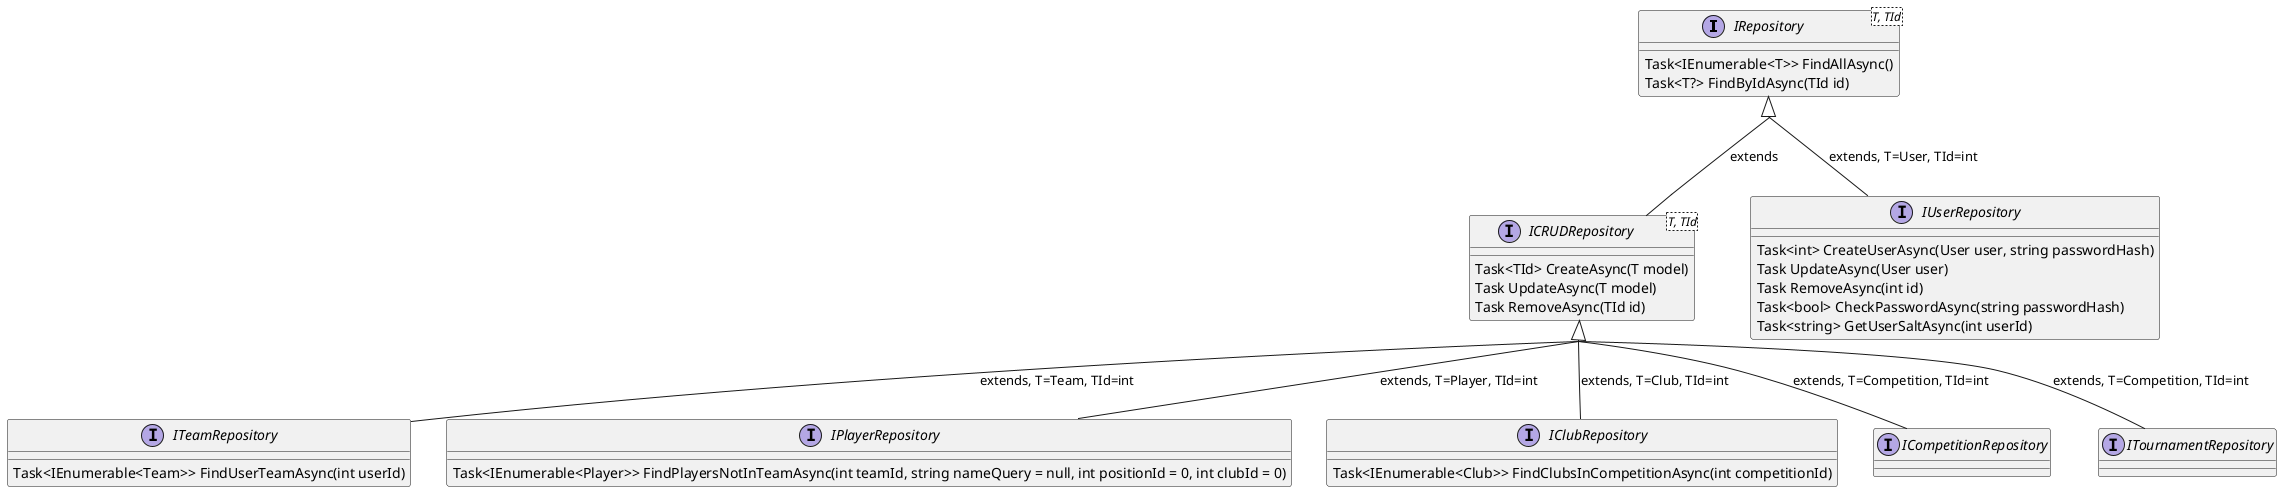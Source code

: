 @startuml Repositories
skinparam groupInheritance 2

interface IRepository<T, TId> {
    Task<IEnumerable<T>> FindAllAsync()
    Task<T?> FindByIdAsync(TId id)
}

interface ICRUDRepository<T, TId> {
    Task<TId> CreateAsync(T model)
    Task UpdateAsync(T model)
    Task RemoveAsync(TId id)
}
IRepository <|-- ICRUDRepository : extends

interface IUserRepository {
    Task<int> CreateUserAsync(User user, string passwordHash)
    Task UpdateAsync(User user)
    Task RemoveAsync(int id)
    Task<bool> CheckPasswordAsync(string passwordHash)
    Task<string> GetUserSaltAsync(int userId)
}
IRepository <|-- IUserRepository : extends, T=User, TId=int

interface ITeamRepository {
    Task<IEnumerable<Team>> FindUserTeamAsync(int userId)
}
ICRUDRepository <|-- ITeamRepository : extends, T=Team, TId=int

interface IPlayerRepository {
    Task<IEnumerable<Player>> FindPlayersNotInTeamAsync(int teamId, string nameQuery = null, int positionId = 0, int clubId = 0)
}
ICRUDRepository <|-- IPlayerRepository : extends, T=Player, TId=int

interface IClubRepository {
    Task<IEnumerable<Club>> FindClubsInCompetitionAsync(int competitionId)
}
ICRUDRepository <|-- IClubRepository : extends, T=Club, TId=int

interface ICompetitionRepository {
}
ICRUDRepository <|-- ICompetitionRepository : extends, T=Competition, TId=int

interface ITournamentRepository {
}
ICRUDRepository <|-- ITournamentRepository : extends, T=Competition, TId=int

@enduml 